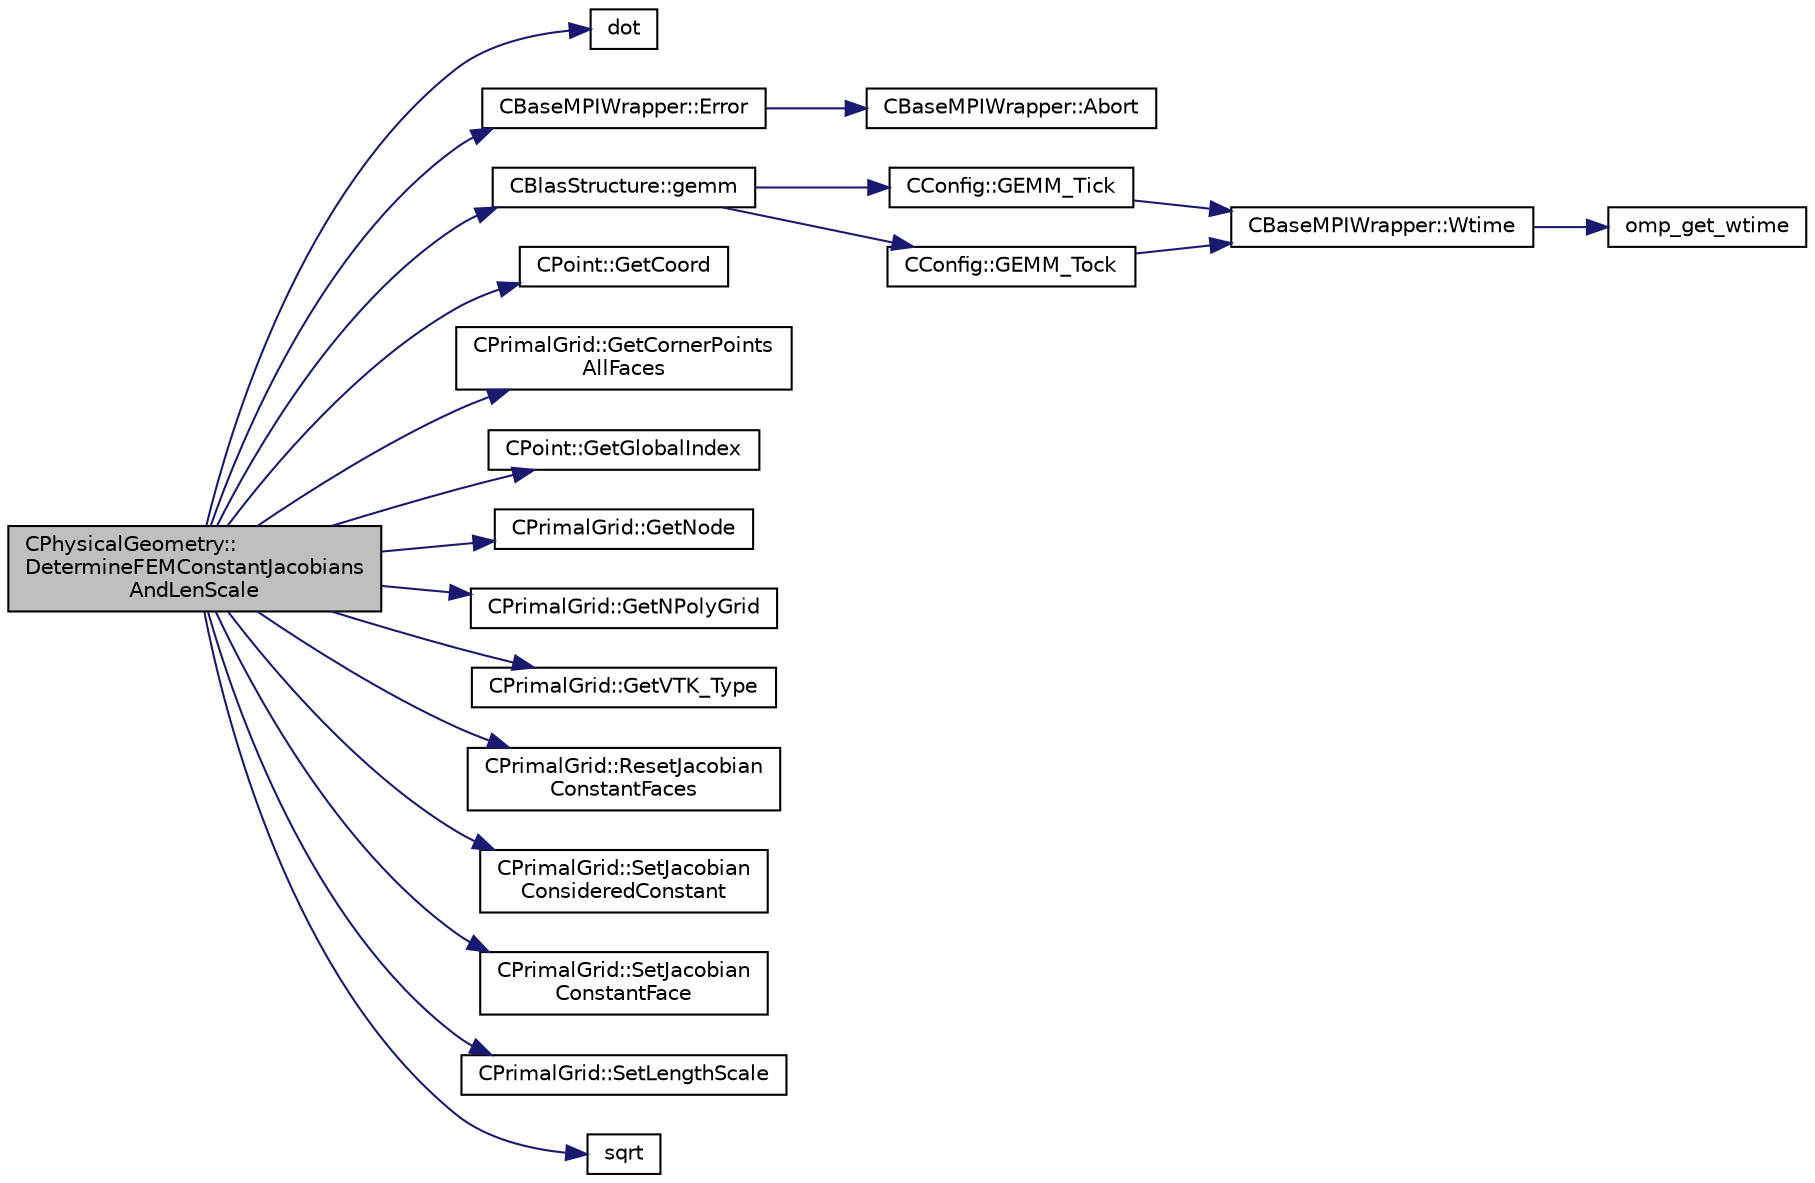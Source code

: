 digraph "CPhysicalGeometry::DetermineFEMConstantJacobiansAndLenScale"
{
 // LATEX_PDF_SIZE
  edge [fontname="Helvetica",fontsize="10",labelfontname="Helvetica",labelfontsize="10"];
  node [fontname="Helvetica",fontsize="10",shape=record];
  rankdir="LR";
  Node1 [label="CPhysicalGeometry::\lDetermineFEMConstantJacobians\lAndLenScale",height=0.2,width=0.4,color="black", fillcolor="grey75", style="filled", fontcolor="black",tooltip="Determine whether or not the Jacobians of the elements and faces are constant and a length scale of t..."];
  Node1 -> Node2 [color="midnightblue",fontsize="10",style="solid",fontname="Helvetica"];
  Node2 [label="dot",height=0.2,width=0.4,color="black", fillcolor="white", style="filled",URL="$util_8hpp.html#a67fa0c6906ccf410ef038dede765af81",tooltip="Dot product."];
  Node1 -> Node3 [color="midnightblue",fontsize="10",style="solid",fontname="Helvetica"];
  Node3 [label="CBaseMPIWrapper::Error",height=0.2,width=0.4,color="black", fillcolor="white", style="filled",URL="$classCBaseMPIWrapper.html#a04457c47629bda56704e6a8804833eeb",tooltip=" "];
  Node3 -> Node4 [color="midnightblue",fontsize="10",style="solid",fontname="Helvetica"];
  Node4 [label="CBaseMPIWrapper::Abort",height=0.2,width=0.4,color="black", fillcolor="white", style="filled",URL="$classCBaseMPIWrapper.html#af7297d861dca86b45cf561b6ab642e8f",tooltip=" "];
  Node1 -> Node5 [color="midnightblue",fontsize="10",style="solid",fontname="Helvetica"];
  Node5 [label="CBlasStructure::gemm",height=0.2,width=0.4,color="black", fillcolor="white", style="filled",URL="$classCBlasStructure.html#ad282634317e0a32bce7896e2ddc40043",tooltip="Function, which carries out a dense matrix product. It is a limited version of the BLAS gemm function..."];
  Node5 -> Node6 [color="midnightblue",fontsize="10",style="solid",fontname="Helvetica"];
  Node6 [label="CConfig::GEMM_Tick",height=0.2,width=0.4,color="black", fillcolor="white", style="filled",URL="$classCConfig.html#a2843524e5245c2c6128acdd20e746f4a",tooltip="Start the timer for profiling subroutines."];
  Node6 -> Node7 [color="midnightblue",fontsize="10",style="solid",fontname="Helvetica"];
  Node7 [label="CBaseMPIWrapper::Wtime",height=0.2,width=0.4,color="black", fillcolor="white", style="filled",URL="$classCBaseMPIWrapper.html#adcf32aa628d4b515e8835bc5c56fbf08",tooltip=" "];
  Node7 -> Node8 [color="midnightblue",fontsize="10",style="solid",fontname="Helvetica"];
  Node8 [label="omp_get_wtime",height=0.2,width=0.4,color="black", fillcolor="white", style="filled",URL="$omp__structure_8hpp.html#a649bd48ab038a72108f11f5a85316266",tooltip="Return the wall time."];
  Node5 -> Node9 [color="midnightblue",fontsize="10",style="solid",fontname="Helvetica"];
  Node9 [label="CConfig::GEMM_Tock",height=0.2,width=0.4,color="black", fillcolor="white", style="filled",URL="$classCConfig.html#a695fe18134532a43b328845dd0cce3bb",tooltip="Stop the timer for the GEMM profiling and store results."];
  Node9 -> Node7 [color="midnightblue",fontsize="10",style="solid",fontname="Helvetica"];
  Node1 -> Node10 [color="midnightblue",fontsize="10",style="solid",fontname="Helvetica"];
  Node10 [label="CPoint::GetCoord",height=0.2,width=0.4,color="black", fillcolor="white", style="filled",URL="$classCPoint.html#ab16c29dd03911529cd73bf467c313179",tooltip="Get the coordinates dor the control volume."];
  Node1 -> Node11 [color="midnightblue",fontsize="10",style="solid",fontname="Helvetica"];
  Node11 [label="CPrimalGrid::GetCornerPoints\lAllFaces",height=0.2,width=0.4,color="black", fillcolor="white", style="filled",URL="$classCPrimalGrid.html#ac443fe58e9f5e11cfa78ae9d0fa2afd9",tooltip="Virtual function, that must be overwritten by the derived class, if needed."];
  Node1 -> Node12 [color="midnightblue",fontsize="10",style="solid",fontname="Helvetica"];
  Node12 [label="CPoint::GetGlobalIndex",height=0.2,width=0.4,color="black", fillcolor="white", style="filled",URL="$classCPoint.html#a8a53865a92d645b1b74c4d817b4aae10",tooltip="Get the global index in a parallel computation."];
  Node1 -> Node13 [color="midnightblue",fontsize="10",style="solid",fontname="Helvetica"];
  Node13 [label="CPrimalGrid::GetNode",height=0.2,width=0.4,color="black", fillcolor="white", style="filled",URL="$classCPrimalGrid.html#a6353b89f5a8a3948cd475da6152bf077",tooltip="Get the nodes shared by the primal grid element."];
  Node1 -> Node14 [color="midnightblue",fontsize="10",style="solid",fontname="Helvetica"];
  Node14 [label="CPrimalGrid::GetNPolyGrid",height=0.2,width=0.4,color="black", fillcolor="white", style="filled",URL="$classCPrimalGrid.html#abc26f8822bb8200280541e75838c6597",tooltip="Virtual function to make available the polynomial degree of the grid."];
  Node1 -> Node15 [color="midnightblue",fontsize="10",style="solid",fontname="Helvetica"];
  Node15 [label="CPrimalGrid::GetVTK_Type",height=0.2,width=0.4,color="black", fillcolor="white", style="filled",URL="$classCPrimalGrid.html#ad506ad8f97dd70d71c1ee6f407df4cf5",tooltip="Get VTK type."];
  Node1 -> Node16 [color="midnightblue",fontsize="10",style="solid",fontname="Helvetica"];
  Node16 [label="CPrimalGrid::ResetJacobian\lConstantFaces",height=0.2,width=0.4,color="black", fillcolor="white", style="filled",URL="$classCPrimalGrid.html#adee49719961eb08b5fb0affeec7386ab",tooltip="Reset the array, which stores whether or not the faces have a constant Jacobian, to false."];
  Node1 -> Node17 [color="midnightblue",fontsize="10",style="solid",fontname="Helvetica"];
  Node17 [label="CPrimalGrid::SetJacobian\lConsideredConstant",height=0.2,width=0.4,color="black", fillcolor="white", style="filled",URL="$classCPrimalGrid.html#ad00ccc196e8f4b758e11bd56b6bc77a5",tooltip="Virtual function to set the value of JacobianConsideredConstant."];
  Node1 -> Node18 [color="midnightblue",fontsize="10",style="solid",fontname="Helvetica"];
  Node18 [label="CPrimalGrid::SetJacobian\lConstantFace",height=0.2,width=0.4,color="black", fillcolor="white", style="filled",URL="$classCPrimalGrid.html#a0c4ca6939b880fa7383024cea5a2026e",tooltip="Set whether or not the Jacobian of the given face is considered constant."];
  Node1 -> Node19 [color="midnightblue",fontsize="10",style="solid",fontname="Helvetica"];
  Node19 [label="CPrimalGrid::SetLengthScale",height=0.2,width=0.4,color="black", fillcolor="white", style="filled",URL="$classCPrimalGrid.html#a194a88b52edf52db26f10911124c923a",tooltip="Set the length scale of the element."];
  Node1 -> Node20 [color="midnightblue",fontsize="10",style="solid",fontname="Helvetica"];
  Node20 [label="sqrt",height=0.2,width=0.4,color="black", fillcolor="white", style="filled",URL="$group__SIMD.html#ga54a1925ab40fb4249ea255072520de35",tooltip=" "];
}
